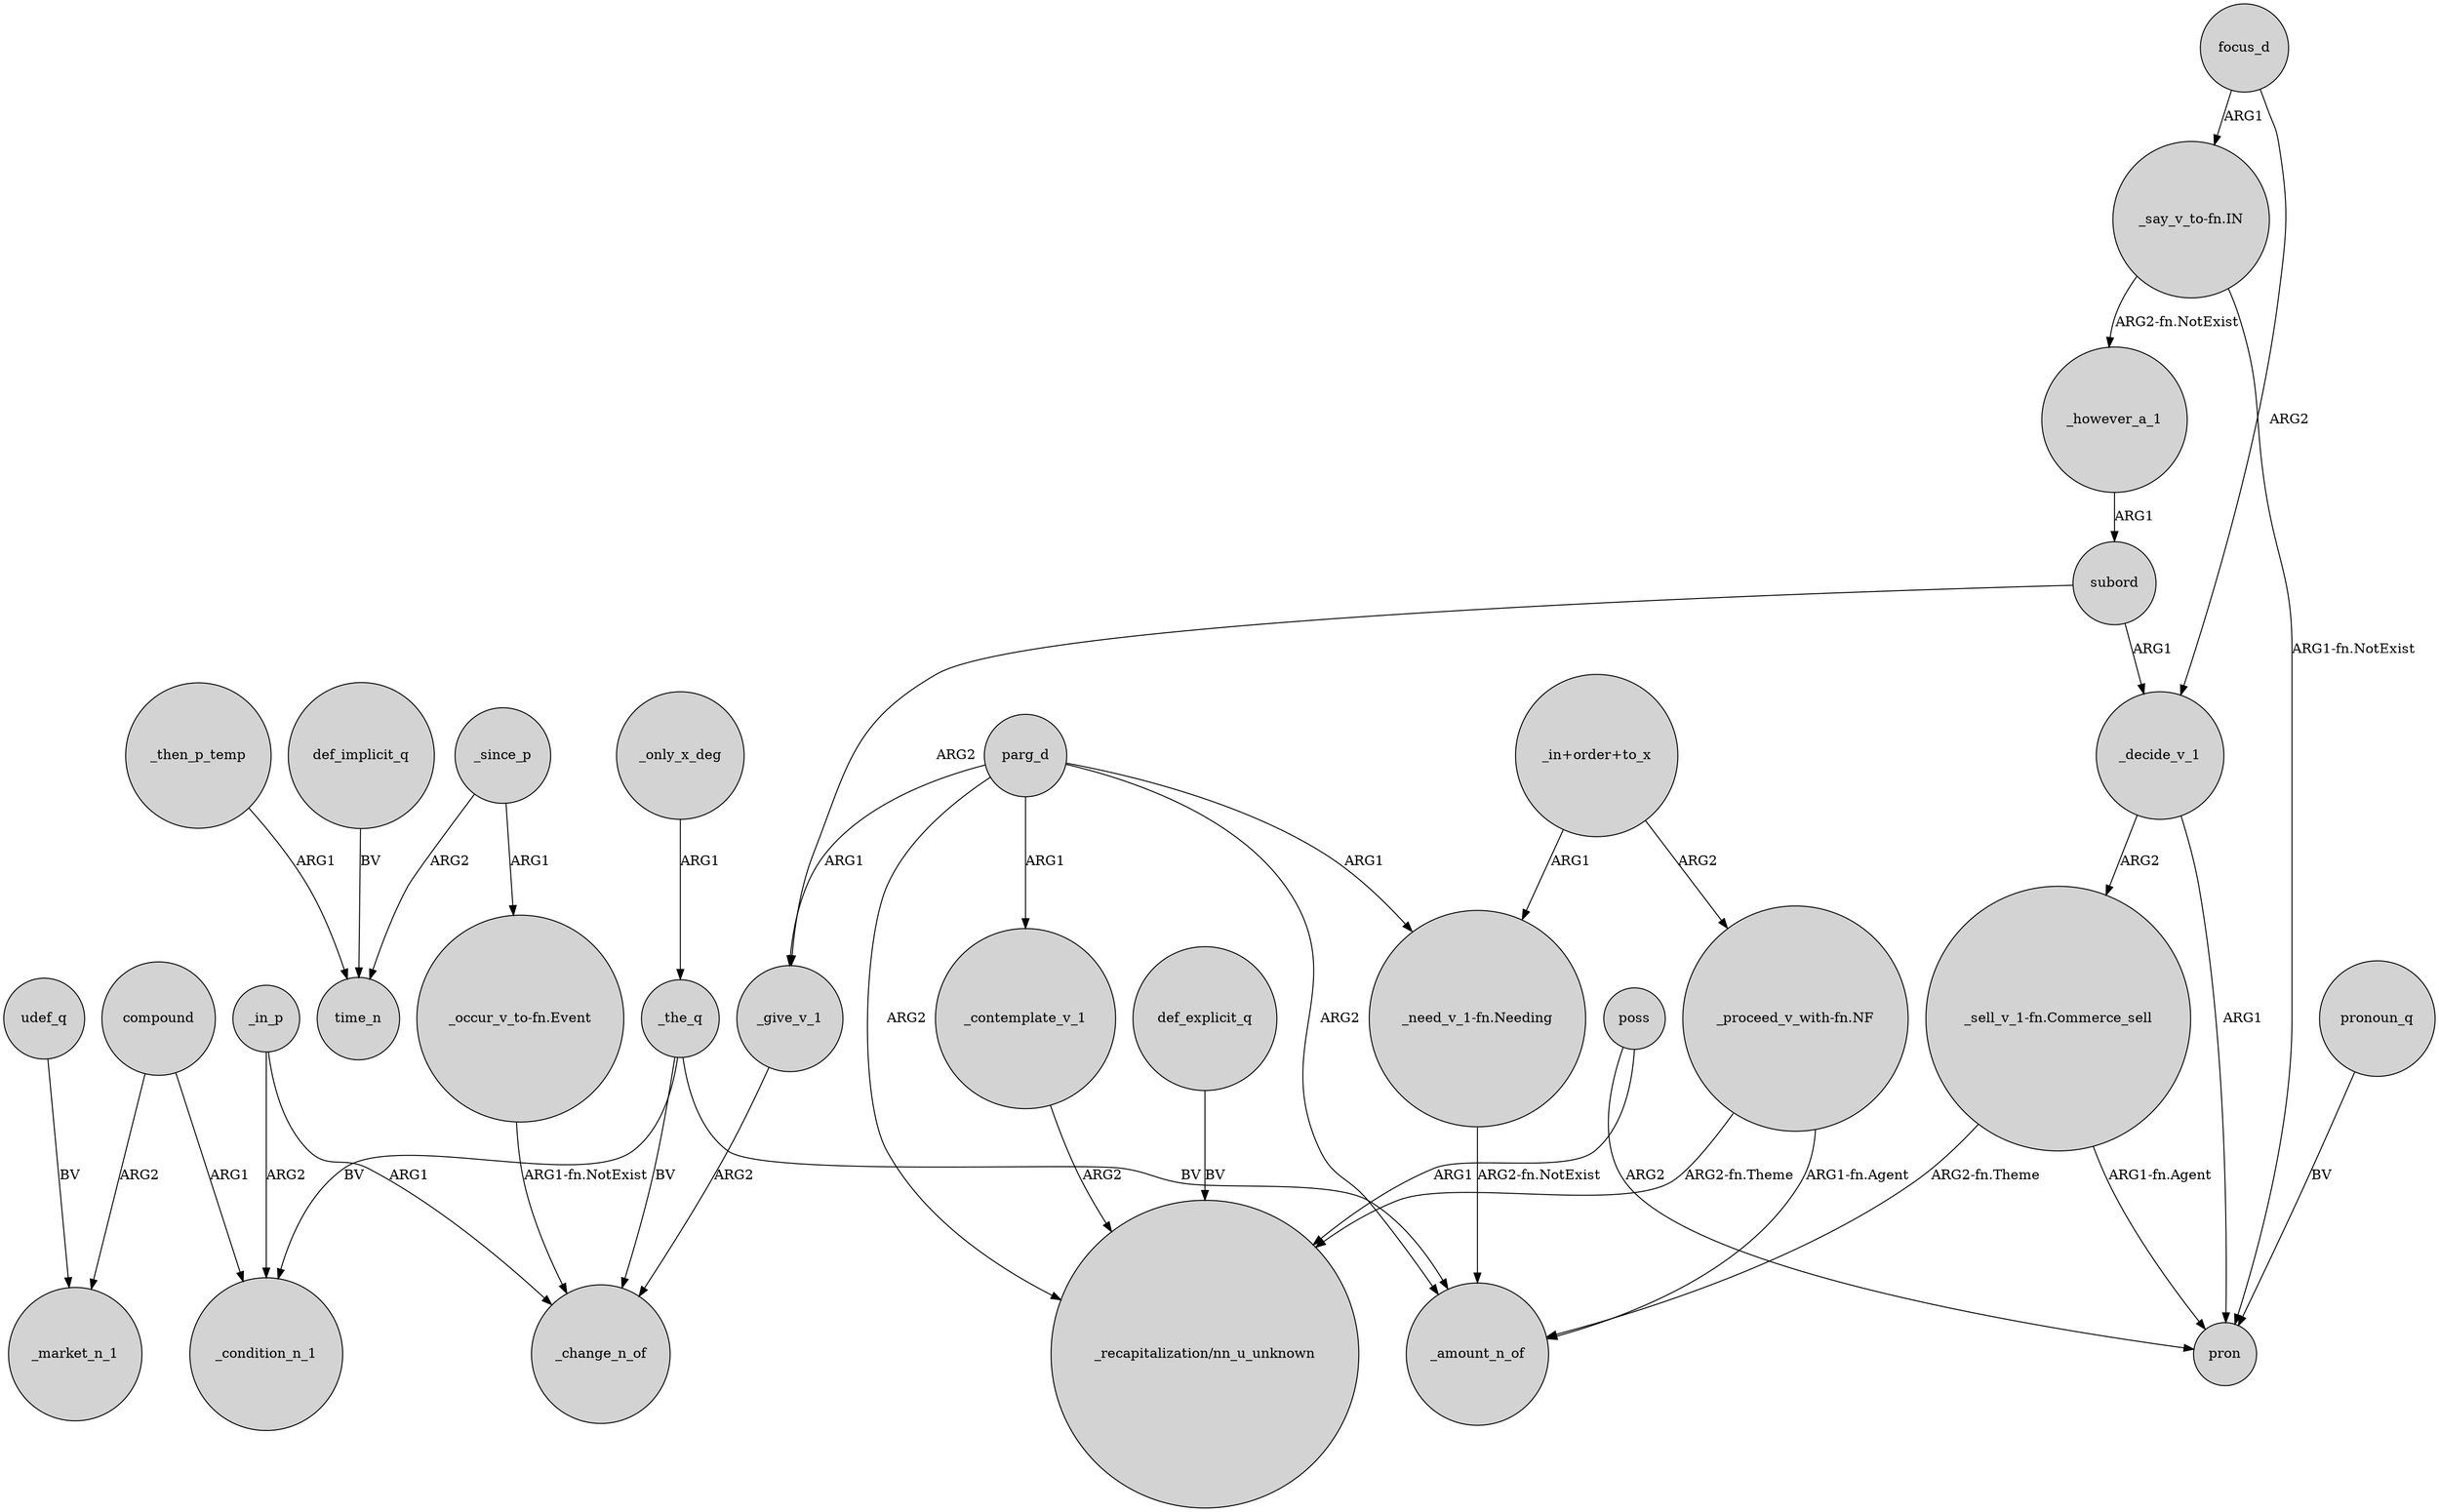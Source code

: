 digraph {
	node [shape=circle style=filled]
	compound -> _market_n_1 [label=ARG2]
	"_occur_v_to-fn.Event" -> _change_n_of [label="ARG1-fn.NotExist"]
	parg_d -> _give_v_1 [label=ARG1]
	"_proceed_v_with-fn.NF" -> "_recapitalization/nn_u_unknown" [label="ARG2-fn.Theme"]
	poss -> pron [label=ARG2]
	_the_q -> _amount_n_of [label=BV]
	"_proceed_v_with-fn.NF" -> _amount_n_of [label="ARG1-fn.Agent"]
	"_need_v_1-fn.Needing" -> _amount_n_of [label="ARG2-fn.NotExist"]
	"_say_v_to-fn.IN" -> _however_a_1 [label="ARG2-fn.NotExist"]
	_the_q -> _condition_n_1 [label=BV]
	"_in+order+to_x" -> "_need_v_1-fn.Needing" [label=ARG1]
	subord -> _decide_v_1 [label=ARG1]
	parg_d -> _contemplate_v_1 [label=ARG1]
	"_say_v_to-fn.IN" -> pron [label="ARG1-fn.NotExist"]
	_since_p -> "_occur_v_to-fn.Event" [label=ARG1]
	_contemplate_v_1 -> "_recapitalization/nn_u_unknown" [label=ARG2]
	_decide_v_1 -> "_sell_v_1-fn.Commerce_sell" [label=ARG2]
	"_in+order+to_x" -> "_proceed_v_with-fn.NF" [label=ARG2]
	poss -> "_recapitalization/nn_u_unknown" [label=ARG1]
	udef_q -> _market_n_1 [label=BV]
	parg_d -> "_recapitalization/nn_u_unknown" [label=ARG2]
	_however_a_1 -> subord [label=ARG1]
	_then_p_temp -> time_n [label=ARG1]
	focus_d -> "_say_v_to-fn.IN" [label=ARG1]
	_give_v_1 -> _change_n_of [label=ARG2]
	_in_p -> _change_n_of [label=ARG1]
	pronoun_q -> pron [label=BV]
	parg_d -> "_need_v_1-fn.Needing" [label=ARG1]
	compound -> _condition_n_1 [label=ARG1]
	_since_p -> time_n [label=ARG2]
	_only_x_deg -> _the_q [label=ARG1]
	focus_d -> _decide_v_1 [label=ARG2]
	_in_p -> _condition_n_1 [label=ARG2]
	subord -> _give_v_1 [label=ARG2]
	_the_q -> _change_n_of [label=BV]
	parg_d -> _amount_n_of [label=ARG2]
	def_explicit_q -> "_recapitalization/nn_u_unknown" [label=BV]
	"_sell_v_1-fn.Commerce_sell" -> pron [label="ARG1-fn.Agent"]
	_decide_v_1 -> pron [label=ARG1]
	"_sell_v_1-fn.Commerce_sell" -> _amount_n_of [label="ARG2-fn.Theme"]
	def_implicit_q -> time_n [label=BV]
}
